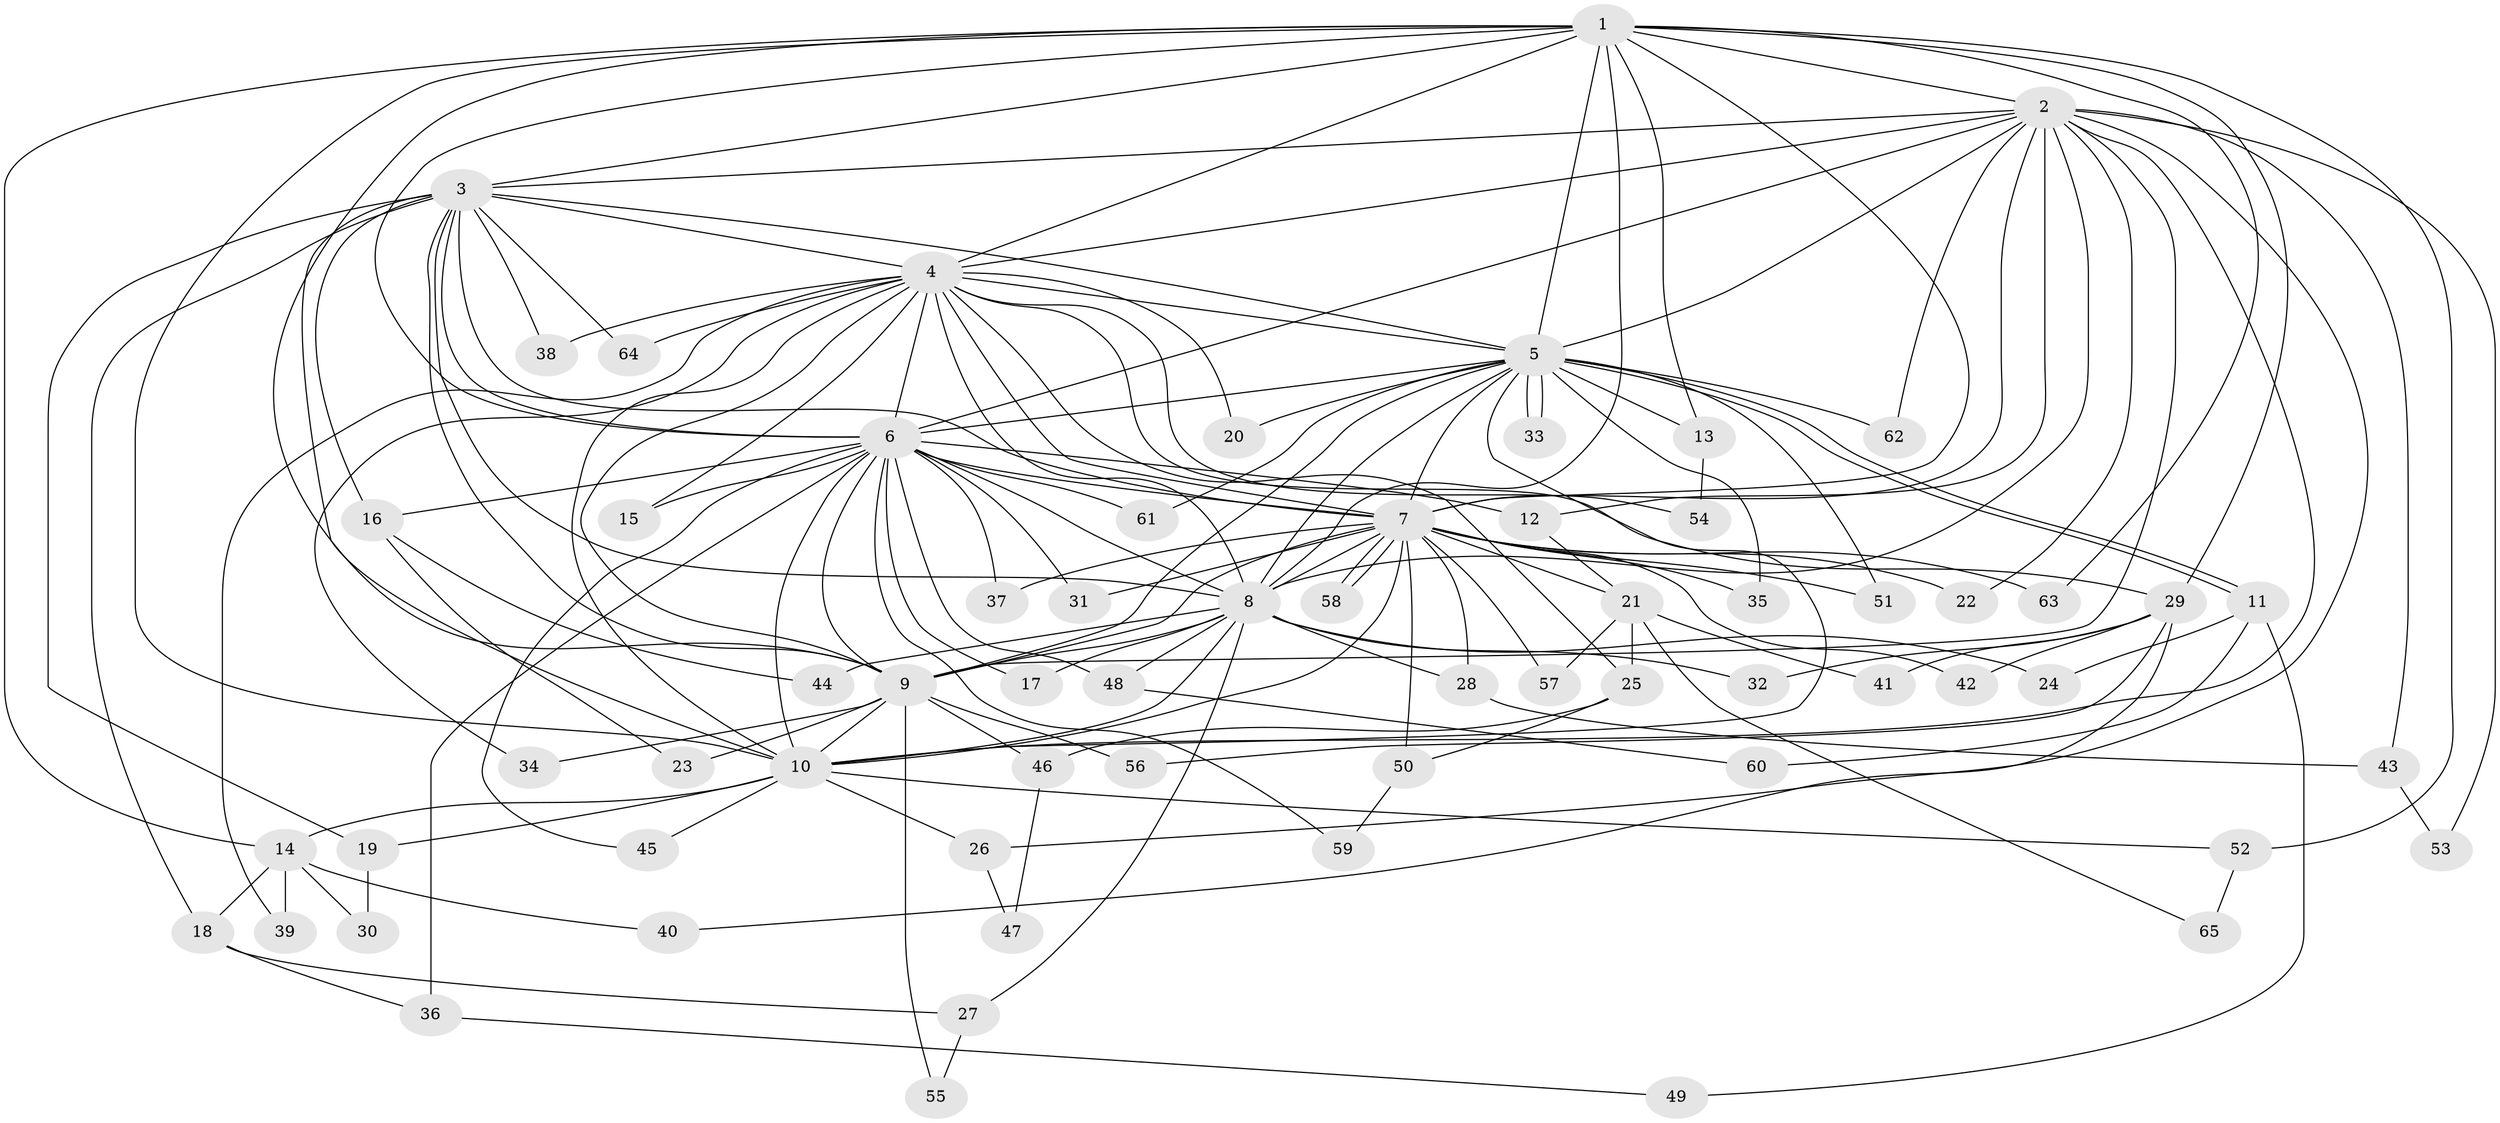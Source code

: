 // Generated by graph-tools (version 1.1) at 2025/01/03/09/25 03:01:21]
// undirected, 65 vertices, 155 edges
graph export_dot {
graph [start="1"]
  node [color=gray90,style=filled];
  1;
  2;
  3;
  4;
  5;
  6;
  7;
  8;
  9;
  10;
  11;
  12;
  13;
  14;
  15;
  16;
  17;
  18;
  19;
  20;
  21;
  22;
  23;
  24;
  25;
  26;
  27;
  28;
  29;
  30;
  31;
  32;
  33;
  34;
  35;
  36;
  37;
  38;
  39;
  40;
  41;
  42;
  43;
  44;
  45;
  46;
  47;
  48;
  49;
  50;
  51;
  52;
  53;
  54;
  55;
  56;
  57;
  58;
  59;
  60;
  61;
  62;
  63;
  64;
  65;
  1 -- 2;
  1 -- 3;
  1 -- 4;
  1 -- 5;
  1 -- 6;
  1 -- 7;
  1 -- 8;
  1 -- 9;
  1 -- 10;
  1 -- 13;
  1 -- 14;
  1 -- 29;
  1 -- 52;
  1 -- 63;
  2 -- 3;
  2 -- 4;
  2 -- 5;
  2 -- 6;
  2 -- 7;
  2 -- 8;
  2 -- 9;
  2 -- 10;
  2 -- 12;
  2 -- 22;
  2 -- 26;
  2 -- 43;
  2 -- 53;
  2 -- 62;
  3 -- 4;
  3 -- 5;
  3 -- 6;
  3 -- 7;
  3 -- 8;
  3 -- 9;
  3 -- 10;
  3 -- 16;
  3 -- 18;
  3 -- 19;
  3 -- 38;
  3 -- 64;
  4 -- 5;
  4 -- 6;
  4 -- 7;
  4 -- 8;
  4 -- 9;
  4 -- 10;
  4 -- 15;
  4 -- 20;
  4 -- 25;
  4 -- 29;
  4 -- 34;
  4 -- 38;
  4 -- 39;
  4 -- 54;
  4 -- 64;
  5 -- 6;
  5 -- 7;
  5 -- 8;
  5 -- 9;
  5 -- 10;
  5 -- 11;
  5 -- 11;
  5 -- 13;
  5 -- 20;
  5 -- 33;
  5 -- 33;
  5 -- 35;
  5 -- 51;
  5 -- 61;
  5 -- 62;
  6 -- 7;
  6 -- 8;
  6 -- 9;
  6 -- 10;
  6 -- 12;
  6 -- 15;
  6 -- 16;
  6 -- 17;
  6 -- 31;
  6 -- 36;
  6 -- 37;
  6 -- 45;
  6 -- 48;
  6 -- 59;
  6 -- 61;
  7 -- 8;
  7 -- 9;
  7 -- 10;
  7 -- 21;
  7 -- 22;
  7 -- 28;
  7 -- 31;
  7 -- 35;
  7 -- 37;
  7 -- 42;
  7 -- 50;
  7 -- 51;
  7 -- 57;
  7 -- 58;
  7 -- 58;
  7 -- 63;
  8 -- 9;
  8 -- 10;
  8 -- 17;
  8 -- 24;
  8 -- 27;
  8 -- 28;
  8 -- 32;
  8 -- 44;
  8 -- 48;
  9 -- 10;
  9 -- 23;
  9 -- 34;
  9 -- 46;
  9 -- 55;
  9 -- 56;
  10 -- 14;
  10 -- 19;
  10 -- 26;
  10 -- 45;
  10 -- 52;
  11 -- 24;
  11 -- 49;
  11 -- 60;
  12 -- 21;
  13 -- 54;
  14 -- 18;
  14 -- 30;
  14 -- 39;
  14 -- 40;
  16 -- 23;
  16 -- 44;
  18 -- 27;
  18 -- 36;
  19 -- 30;
  21 -- 25;
  21 -- 41;
  21 -- 57;
  21 -- 65;
  25 -- 46;
  25 -- 50;
  26 -- 47;
  27 -- 55;
  28 -- 43;
  29 -- 32;
  29 -- 40;
  29 -- 41;
  29 -- 42;
  29 -- 56;
  36 -- 49;
  43 -- 53;
  46 -- 47;
  48 -- 60;
  50 -- 59;
  52 -- 65;
}
